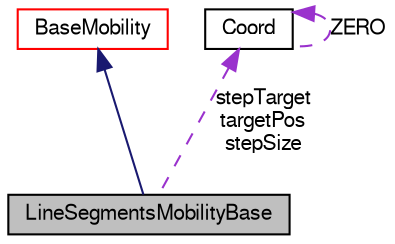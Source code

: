digraph G
{
  edge [fontname="FreeSans",fontsize="10",labelfontname="FreeSans",labelfontsize="10"];
  node [fontname="FreeSans",fontsize="10",shape=record];
  Node1 [label="LineSegmentsMobilityBase",height=0.2,width=0.4,color="black", fillcolor="grey75", style="filled" fontcolor="black"];
  Node2 -> Node1 [dir=back,color="midnightblue",fontsize="10",style="solid",fontname="FreeSans"];
  Node2 [label="BaseMobility",height=0.2,width=0.4,color="red", fillcolor="white", style="filled",URL="$a00025.html",tooltip="Base module for all mobility modules."];
  Node3 -> Node1 [dir=back,color="darkorchid3",fontsize="10",style="dashed",label="stepTarget\ntargetPos\nstepSize",fontname="FreeSans"];
  Node3 [label="Coord",height=0.2,width=0.4,color="black", fillcolor="white", style="filled",URL="$a00062.html",tooltip="Class for storing 3D coordinates."];
  Node3 -> Node3 [dir=back,color="darkorchid3",fontsize="10",style="dashed",label="ZERO",fontname="FreeSans"];
}
